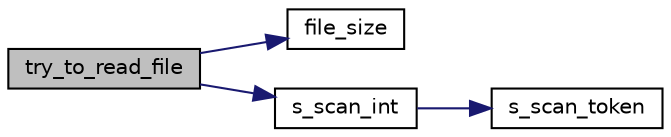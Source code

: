 digraph "try_to_read_file"
{
  edge [fontname="Helvetica",fontsize="10",labelfontname="Helvetica",labelfontsize="10"];
  node [fontname="Helvetica",fontsize="10",shape=record];
  rankdir="LR";
  Node7848 [label="try_to_read_file",height=0.2,width=0.4,color="black", fillcolor="grey75", style="filled", fontcolor="black"];
  Node7848 -> Node7849 [color="midnightblue",fontsize="10",style="solid",fontname="Helvetica"];
  Node7849 [label="file_size",height=0.2,width=0.4,color="black", fillcolor="white", style="filled",URL="$d4/d74/util_8_c.html#a5c37cf5785204b6e9adf647dc14d0e50"];
  Node7848 -> Node7850 [color="midnightblue",fontsize="10",style="solid",fontname="Helvetica"];
  Node7850 [label="s_scan_int",height=0.2,width=0.4,color="black", fillcolor="white", style="filled",URL="$d4/d74/util_8_c.html#ab43cab8ae063700a2fc82113b69eea5f"];
  Node7850 -> Node7851 [color="midnightblue",fontsize="10",style="solid",fontname="Helvetica"];
  Node7851 [label="s_scan_token",height=0.2,width=0.4,color="black", fillcolor="white", style="filled",URL="$d4/d74/util_8_c.html#a8d1a4ad92d09138f7a1a7e389469ed45"];
}
